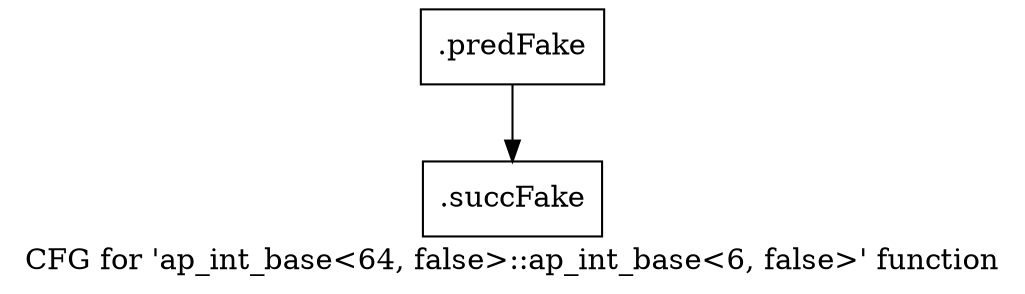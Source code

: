 digraph "CFG for 'ap_int_base\<64, false\>::ap_int_base\<6, false\>' function" {
	label="CFG for 'ap_int_base\<64, false\>::ap_int_base\<6, false\>' function";

	Node0x5eb84c0 [shape=record,filename="",linenumber="",label="{.predFake}"];
	Node0x5eb84c0 -> Node0x62e6d30[ callList="" memoryops="" filename="/mnt/xilinx/Vitis_HLS/2021.2/include/ap_int_base.h" execusionnum="0"];
	Node0x62e6d30 [shape=record,filename="/mnt/xilinx/Vitis_HLS/2021.2/include/ap_int_base.h",linenumber="233",label="{.succFake}"];
}
